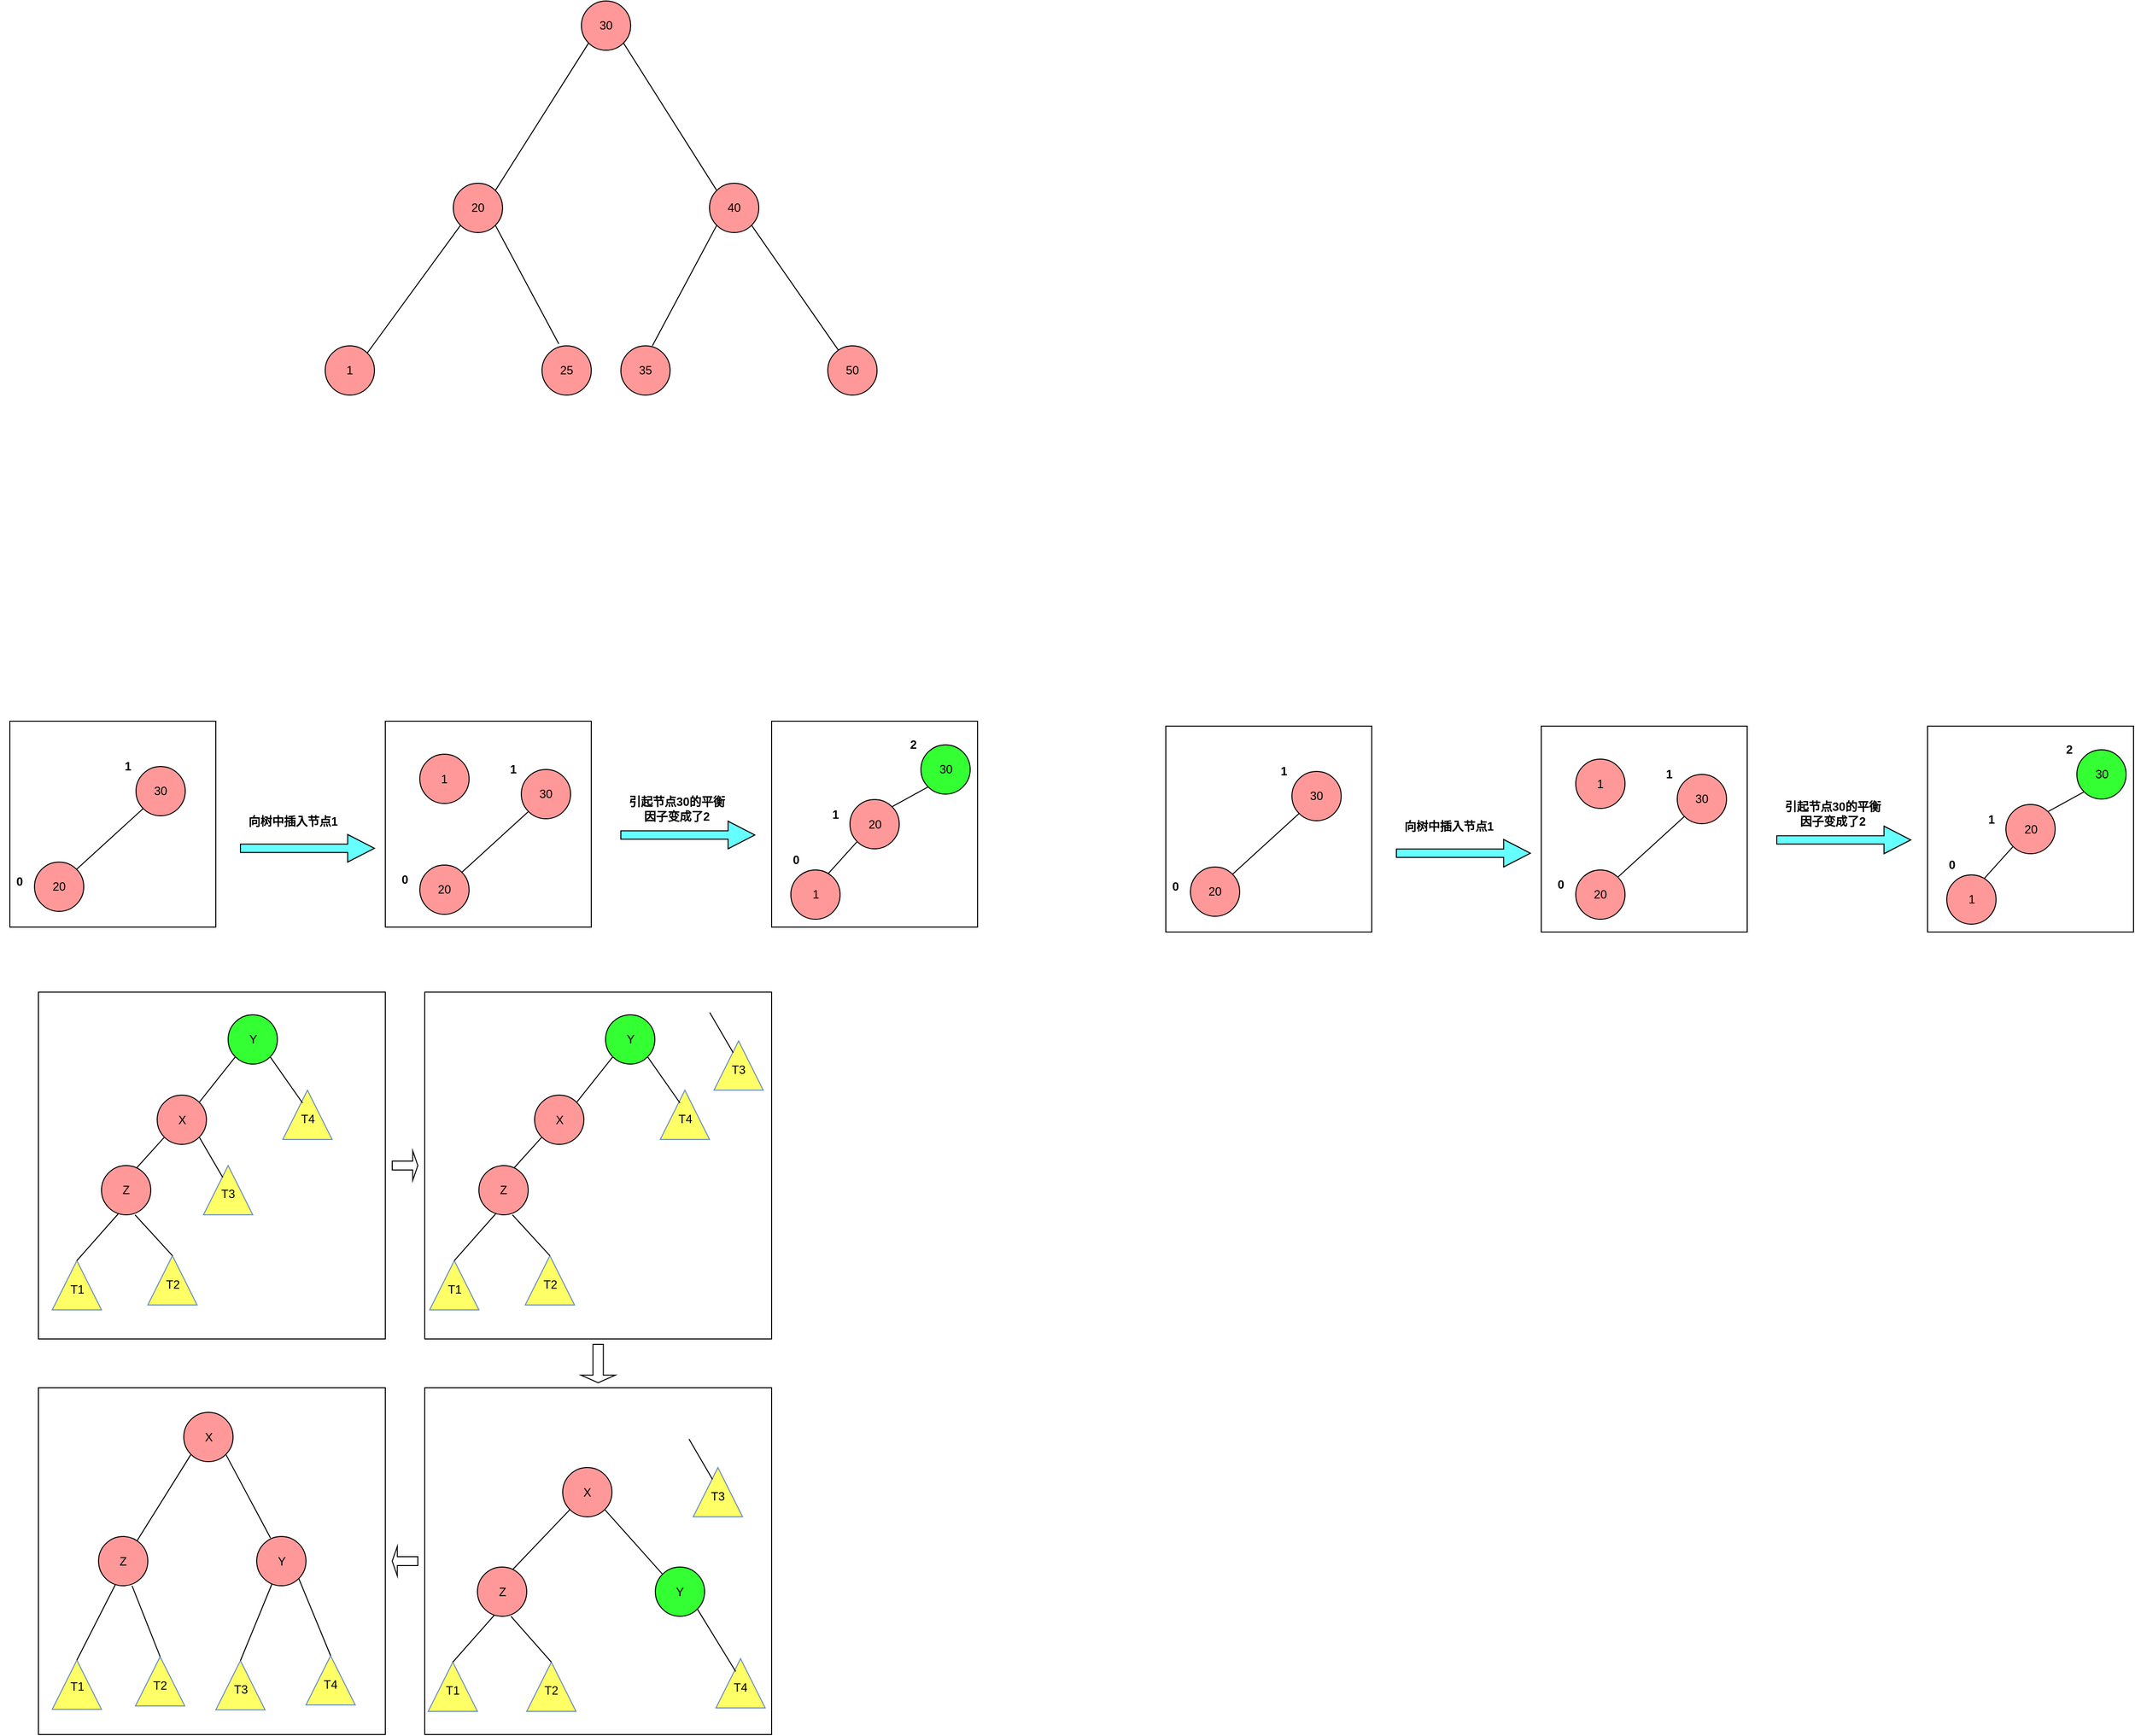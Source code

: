 <mxfile version="12.2.6" type="github" pages="1">
  <diagram id="hTnQboyederP554LiAXn" name="第 1 页">
    <mxGraphModel dx="1408" dy="758" grid="0" gridSize="10" guides="1" tooltips="1" connect="1" arrows="1" fold="1" page="1" pageScale="1" pageWidth="4681" pageHeight="3300" math="0" shadow="0">
      <root>
        <mxCell id="0"/>
        <mxCell id="1" parent="0"/>
        <mxCell id="3j5tgYm17wL_fTvZgQFr-179" value="" style="whiteSpace=wrap;html=1;aspect=fixed;fillColor=none;" vertex="1" parent="1">
          <mxGeometry x="1956" y="876" width="209" height="209" as="geometry"/>
        </mxCell>
        <mxCell id="3j5tgYm17wL_fTvZgQFr-154" value="" style="whiteSpace=wrap;html=1;aspect=fixed;fillColor=none;" vertex="1" parent="1">
          <mxGeometry x="1564" y="876" width="209" height="209" as="geometry"/>
        </mxCell>
        <mxCell id="3j5tgYm17wL_fTvZgQFr-178" value="" style="whiteSpace=wrap;html=1;aspect=fixed;fillColor=none;" vertex="1" parent="1">
          <mxGeometry x="1183" y="876" width="209" height="209" as="geometry"/>
        </mxCell>
        <mxCell id="3j5tgYm17wL_fTvZgQFr-146" value="" style="whiteSpace=wrap;html=1;aspect=fixed;fillColor=none;" vertex="1" parent="1">
          <mxGeometry x="431" y="1547.5" width="352" height="352" as="geometry"/>
        </mxCell>
        <mxCell id="3j5tgYm17wL_fTvZgQFr-145" value="" style="whiteSpace=wrap;html=1;aspect=fixed;fillColor=none;" vertex="1" parent="1">
          <mxGeometry x="39" y="1547.5" width="352" height="352" as="geometry"/>
        </mxCell>
        <mxCell id="3j5tgYm17wL_fTvZgQFr-51" value="" style="whiteSpace=wrap;html=1;aspect=fixed;fillColor=none;" vertex="1" parent="1">
          <mxGeometry x="391" y="871" width="209" height="209" as="geometry"/>
        </mxCell>
        <mxCell id="3j5tgYm17wL_fTvZgQFr-1" value="30" style="ellipse;whiteSpace=wrap;html=1;fillColor=#FF9999;" vertex="1" parent="1">
          <mxGeometry x="590" y="140" width="50" height="50" as="geometry"/>
        </mxCell>
        <mxCell id="3j5tgYm17wL_fTvZgQFr-2" value="" style="endArrow=none;html=1;exitX=1;exitY=0;exitDx=0;exitDy=0;entryX=0;entryY=1;entryDx=0;entryDy=0;" edge="1" parent="1" source="3j5tgYm17wL_fTvZgQFr-3" target="3j5tgYm17wL_fTvZgQFr-1">
          <mxGeometry width="50" height="50" relative="1" as="geometry">
            <mxPoint x="500" y="390" as="sourcePoint"/>
            <mxPoint x="577" y="293" as="targetPoint"/>
          </mxGeometry>
        </mxCell>
        <mxCell id="3j5tgYm17wL_fTvZgQFr-3" value="20" style="ellipse;whiteSpace=wrap;html=1;fillColor=#FF9999;" vertex="1" parent="1">
          <mxGeometry x="460" y="325" width="50" height="50" as="geometry"/>
        </mxCell>
        <mxCell id="3j5tgYm17wL_fTvZgQFr-4" value="" style="endArrow=none;html=1;exitX=0;exitY=0;exitDx=0;exitDy=0;entryX=1;entryY=1;entryDx=0;entryDy=0;" edge="1" parent="1" source="3j5tgYm17wL_fTvZgQFr-5" target="3j5tgYm17wL_fTvZgQFr-1">
          <mxGeometry width="50" height="50" relative="1" as="geometry">
            <mxPoint x="730" y="408.5" as="sourcePoint"/>
            <mxPoint x="807" y="311.5" as="targetPoint"/>
          </mxGeometry>
        </mxCell>
        <mxCell id="3j5tgYm17wL_fTvZgQFr-5" value="40" style="ellipse;whiteSpace=wrap;html=1;fillColor=#FF9999;" vertex="1" parent="1">
          <mxGeometry x="720" y="325" width="50" height="50" as="geometry"/>
        </mxCell>
        <mxCell id="3j5tgYm17wL_fTvZgQFr-7" value="" style="endArrow=none;html=1;exitX=1;exitY=0;exitDx=0;exitDy=0;entryX=0;entryY=1;entryDx=0;entryDy=0;" edge="1" parent="1" source="3j5tgYm17wL_fTvZgQFr-8" target="3j5tgYm17wL_fTvZgQFr-3">
          <mxGeometry width="50" height="50" relative="1" as="geometry">
            <mxPoint x="400" y="497.5" as="sourcePoint"/>
            <mxPoint x="477" y="400.5" as="targetPoint"/>
          </mxGeometry>
        </mxCell>
        <mxCell id="3j5tgYm17wL_fTvZgQFr-8" value="1" style="ellipse;whiteSpace=wrap;html=1;fillColor=#FF9999;" vertex="1" parent="1">
          <mxGeometry x="330" y="490" width="50" height="50" as="geometry"/>
        </mxCell>
        <mxCell id="3j5tgYm17wL_fTvZgQFr-9" value="" style="endArrow=none;html=1;entryX=1;entryY=1;entryDx=0;entryDy=0;exitX=0.34;exitY=-0.04;exitDx=0;exitDy=0;exitPerimeter=0;" edge="1" parent="1" source="3j5tgYm17wL_fTvZgQFr-10" target="3j5tgYm17wL_fTvZgQFr-3">
          <mxGeometry width="50" height="50" relative="1" as="geometry">
            <mxPoint x="570" y="497" as="sourcePoint"/>
            <mxPoint x="512.678" y="400.178" as="targetPoint"/>
          </mxGeometry>
        </mxCell>
        <mxCell id="3j5tgYm17wL_fTvZgQFr-10" value="25" style="ellipse;whiteSpace=wrap;html=1;fillColor=#FF9999;" vertex="1" parent="1">
          <mxGeometry x="550" y="490" width="50" height="50" as="geometry"/>
        </mxCell>
        <mxCell id="3j5tgYm17wL_fTvZgQFr-12" value="" style="endArrow=none;html=1;entryX=0;entryY=1;entryDx=0;entryDy=0;exitX=0.64;exitY=0;exitDx=0;exitDy=0;exitPerimeter=0;" edge="1" parent="1" source="3j5tgYm17wL_fTvZgQFr-13" target="3j5tgYm17wL_fTvZgQFr-5">
          <mxGeometry width="50" height="50" relative="1" as="geometry">
            <mxPoint x="660" y="497" as="sourcePoint"/>
            <mxPoint x="717" y="363" as="targetPoint"/>
          </mxGeometry>
        </mxCell>
        <mxCell id="3j5tgYm17wL_fTvZgQFr-13" value="35" style="ellipse;whiteSpace=wrap;html=1;fillColor=#FF9999;" vertex="1" parent="1">
          <mxGeometry x="630" y="490" width="50" height="50" as="geometry"/>
        </mxCell>
        <mxCell id="3j5tgYm17wL_fTvZgQFr-14" value="" style="endArrow=none;html=1;entryX=1;entryY=1;entryDx=0;entryDy=0;" edge="1" parent="1" source="3j5tgYm17wL_fTvZgQFr-15" target="3j5tgYm17wL_fTvZgQFr-5">
          <mxGeometry width="50" height="50" relative="1" as="geometry">
            <mxPoint x="920" y="516" as="sourcePoint"/>
            <mxPoint x="782.678" y="412.678" as="targetPoint"/>
          </mxGeometry>
        </mxCell>
        <mxCell id="3j5tgYm17wL_fTvZgQFr-15" value="50" style="ellipse;whiteSpace=wrap;html=1;fillColor=#FF9999;" vertex="1" parent="1">
          <mxGeometry x="840" y="490" width="50" height="50" as="geometry"/>
        </mxCell>
        <mxCell id="3j5tgYm17wL_fTvZgQFr-17" value="30" style="ellipse;whiteSpace=wrap;html=1;fillColor=#33FF33;" vertex="1" parent="1">
          <mxGeometry x="934.5" y="895" width="50" height="50" as="geometry"/>
        </mxCell>
        <mxCell id="3j5tgYm17wL_fTvZgQFr-18" value="" style="endArrow=none;html=1;exitX=1;exitY=0;exitDx=0;exitDy=0;entryX=0;entryY=1;entryDx=0;entryDy=0;" edge="1" parent="1" source="3j5tgYm17wL_fTvZgQFr-19" target="3j5tgYm17wL_fTvZgQFr-17">
          <mxGeometry width="50" height="50" relative="1" as="geometry">
            <mxPoint x="927.5" y="992" as="sourcePoint"/>
            <mxPoint x="1004.5" y="895" as="targetPoint"/>
          </mxGeometry>
        </mxCell>
        <mxCell id="3j5tgYm17wL_fTvZgQFr-19" value="20" style="ellipse;whiteSpace=wrap;html=1;fillColor=#FF9999;" vertex="1" parent="1">
          <mxGeometry x="862.5" y="950.5" width="50" height="50" as="geometry"/>
        </mxCell>
        <mxCell id="3j5tgYm17wL_fTvZgQFr-22" value="" style="endArrow=none;html=1;entryX=0;entryY=1;entryDx=0;entryDy=0;" edge="1" parent="1" target="3j5tgYm17wL_fTvZgQFr-19">
          <mxGeometry width="50" height="50" relative="1" as="geometry">
            <mxPoint x="837.5" y="1029" as="sourcePoint"/>
            <mxPoint x="904.5" y="1002.5" as="targetPoint"/>
          </mxGeometry>
        </mxCell>
        <mxCell id="3j5tgYm17wL_fTvZgQFr-23" value="1" style="ellipse;whiteSpace=wrap;html=1;fillColor=#FF9999;" vertex="1" parent="1">
          <mxGeometry x="802.5" y="1022" width="50" height="50" as="geometry"/>
        </mxCell>
        <mxCell id="3j5tgYm17wL_fTvZgQFr-30" value="&lt;b&gt;2&lt;/b&gt;" style="text;html=1;strokeColor=none;fillColor=none;align=center;verticalAlign=middle;whiteSpace=wrap;rounded=0;" vertex="1" parent="1">
          <mxGeometry x="906.5" y="885" width="40" height="20" as="geometry"/>
        </mxCell>
        <mxCell id="3j5tgYm17wL_fTvZgQFr-31" value="1" style="text;html=1;strokeColor=none;fillColor=none;align=center;verticalAlign=middle;whiteSpace=wrap;rounded=0;fontStyle=1" vertex="1" parent="1">
          <mxGeometry x="827.5" y="955.5" width="40" height="20" as="geometry"/>
        </mxCell>
        <mxCell id="3j5tgYm17wL_fTvZgQFr-32" value="0" style="text;html=1;strokeColor=none;fillColor=none;align=center;verticalAlign=middle;whiteSpace=wrap;rounded=0;fontStyle=1" vertex="1" parent="1">
          <mxGeometry x="787.5" y="1002" width="40" height="20" as="geometry"/>
        </mxCell>
        <mxCell id="3j5tgYm17wL_fTvZgQFr-33" value="30" style="ellipse;whiteSpace=wrap;html=1;fillColor=#FF9999;" vertex="1" parent="1">
          <mxGeometry x="529" y="920" width="50" height="50" as="geometry"/>
        </mxCell>
        <mxCell id="3j5tgYm17wL_fTvZgQFr-34" value="" style="endArrow=none;html=1;exitX=1;exitY=0;exitDx=0;exitDy=0;entryX=0;entryY=1;entryDx=0;entryDy=0;" edge="1" parent="1" source="3j5tgYm17wL_fTvZgQFr-35" target="3j5tgYm17wL_fTvZgQFr-33">
          <mxGeometry width="50" height="50" relative="1" as="geometry">
            <mxPoint x="446" y="1102" as="sourcePoint"/>
            <mxPoint x="523" y="1005" as="targetPoint"/>
          </mxGeometry>
        </mxCell>
        <mxCell id="3j5tgYm17wL_fTvZgQFr-35" value="20" style="ellipse;whiteSpace=wrap;html=1;fillColor=#FF9999;" vertex="1" parent="1">
          <mxGeometry x="426" y="1017" width="50" height="50" as="geometry"/>
        </mxCell>
        <mxCell id="3j5tgYm17wL_fTvZgQFr-36" value="&lt;b&gt;1&lt;/b&gt;" style="text;html=1;strokeColor=none;fillColor=none;align=center;verticalAlign=middle;whiteSpace=wrap;rounded=0;" vertex="1" parent="1">
          <mxGeometry x="501" y="910" width="40" height="20" as="geometry"/>
        </mxCell>
        <mxCell id="3j5tgYm17wL_fTvZgQFr-37" value="0" style="text;html=1;strokeColor=none;fillColor=none;align=center;verticalAlign=middle;whiteSpace=wrap;rounded=0;fontStyle=1" vertex="1" parent="1">
          <mxGeometry x="391" y="1022" width="40" height="20" as="geometry"/>
        </mxCell>
        <mxCell id="3j5tgYm17wL_fTvZgQFr-38" value="1" style="ellipse;whiteSpace=wrap;html=1;fillColor=#FF9999;" vertex="1" parent="1">
          <mxGeometry x="426" y="904.5" width="50" height="50" as="geometry"/>
        </mxCell>
        <mxCell id="3j5tgYm17wL_fTvZgQFr-39" value="30" style="ellipse;whiteSpace=wrap;html=1;fillColor=#FF9999;" vertex="1" parent="1">
          <mxGeometry x="138" y="917" width="50" height="50" as="geometry"/>
        </mxCell>
        <mxCell id="3j5tgYm17wL_fTvZgQFr-40" value="" style="endArrow=none;html=1;exitX=1;exitY=0;exitDx=0;exitDy=0;entryX=0;entryY=1;entryDx=0;entryDy=0;" edge="1" parent="1" source="3j5tgYm17wL_fTvZgQFr-41" target="3j5tgYm17wL_fTvZgQFr-39">
          <mxGeometry width="50" height="50" relative="1" as="geometry">
            <mxPoint x="55" y="1099" as="sourcePoint"/>
            <mxPoint x="132" y="1002" as="targetPoint"/>
          </mxGeometry>
        </mxCell>
        <mxCell id="3j5tgYm17wL_fTvZgQFr-41" value="20" style="ellipse;whiteSpace=wrap;html=1;fillColor=#FF9999;" vertex="1" parent="1">
          <mxGeometry x="35" y="1014" width="50" height="50" as="geometry"/>
        </mxCell>
        <mxCell id="3j5tgYm17wL_fTvZgQFr-42" value="&lt;b&gt;1&lt;/b&gt;" style="text;html=1;strokeColor=none;fillColor=none;align=center;verticalAlign=middle;whiteSpace=wrap;rounded=0;" vertex="1" parent="1">
          <mxGeometry x="110" y="907" width="40" height="20" as="geometry"/>
        </mxCell>
        <mxCell id="3j5tgYm17wL_fTvZgQFr-43" value="0" style="text;html=1;strokeColor=none;fillColor=none;align=center;verticalAlign=middle;whiteSpace=wrap;rounded=0;fontStyle=1" vertex="1" parent="1">
          <mxGeometry y="1024" width="40" height="20" as="geometry"/>
        </mxCell>
        <mxCell id="3j5tgYm17wL_fTvZgQFr-46" value="" style="shape=singleArrow;whiteSpace=wrap;html=1;fillColor=#66FFFF;" vertex="1" parent="1">
          <mxGeometry x="244" y="986" width="136" height="28" as="geometry"/>
        </mxCell>
        <mxCell id="3j5tgYm17wL_fTvZgQFr-47" value="向树中插入节点1" style="text;html=1;strokeColor=none;fillColor=none;align=center;verticalAlign=middle;whiteSpace=wrap;rounded=0;fontStyle=1" vertex="1" parent="1">
          <mxGeometry x="250" y="969.5" width="95" height="6" as="geometry"/>
        </mxCell>
        <mxCell id="3j5tgYm17wL_fTvZgQFr-48" value="" style="shape=singleArrow;whiteSpace=wrap;html=1;fillColor=#66FFFF;" vertex="1" parent="1">
          <mxGeometry x="630" y="972.5" width="136" height="28" as="geometry"/>
        </mxCell>
        <mxCell id="3j5tgYm17wL_fTvZgQFr-49" value="引起节点30的平衡因子变成了2" style="text;html=1;strokeColor=none;fillColor=none;align=center;verticalAlign=middle;whiteSpace=wrap;rounded=0;fontStyle=1" vertex="1" parent="1">
          <mxGeometry x="637" y="939.5" width="100" height="41" as="geometry"/>
        </mxCell>
        <mxCell id="3j5tgYm17wL_fTvZgQFr-50" value="" style="whiteSpace=wrap;html=1;aspect=fixed;fillColor=none;" vertex="1" parent="1">
          <mxGeometry x="10" y="871" width="209" height="209" as="geometry"/>
        </mxCell>
        <mxCell id="3j5tgYm17wL_fTvZgQFr-54" value="" style="whiteSpace=wrap;html=1;aspect=fixed;fillColor=none;" vertex="1" parent="1">
          <mxGeometry x="783" y="871" width="209" height="209" as="geometry"/>
        </mxCell>
        <mxCell id="3j5tgYm17wL_fTvZgQFr-55" value="Y" style="ellipse;whiteSpace=wrap;html=1;fillColor=#33FF33;" vertex="1" parent="1">
          <mxGeometry x="231.5" y="1169" width="50" height="50" as="geometry"/>
        </mxCell>
        <mxCell id="3j5tgYm17wL_fTvZgQFr-56" value="" style="endArrow=none;html=1;exitX=1;exitY=0;exitDx=0;exitDy=0;entryX=0;entryY=1;entryDx=0;entryDy=0;" edge="1" parent="1" source="3j5tgYm17wL_fTvZgQFr-57" target="3j5tgYm17wL_fTvZgQFr-55">
          <mxGeometry width="50" height="50" relative="1" as="geometry">
            <mxPoint x="224.5" y="1292" as="sourcePoint"/>
            <mxPoint x="301.5" y="1195" as="targetPoint"/>
          </mxGeometry>
        </mxCell>
        <mxCell id="3j5tgYm17wL_fTvZgQFr-57" value="X" style="ellipse;whiteSpace=wrap;html=1;fillColor=#FF9999;" vertex="1" parent="1">
          <mxGeometry x="159.5" y="1250.5" width="50" height="50" as="geometry"/>
        </mxCell>
        <mxCell id="3j5tgYm17wL_fTvZgQFr-58" value="" style="endArrow=none;html=1;entryX=0;entryY=1;entryDx=0;entryDy=0;" edge="1" parent="1" target="3j5tgYm17wL_fTvZgQFr-57">
          <mxGeometry width="50" height="50" relative="1" as="geometry">
            <mxPoint x="134.5" y="1329" as="sourcePoint"/>
            <mxPoint x="201.5" y="1302.5" as="targetPoint"/>
          </mxGeometry>
        </mxCell>
        <mxCell id="3j5tgYm17wL_fTvZgQFr-59" value="Z" style="ellipse;whiteSpace=wrap;html=1;fillColor=#FF9999;" vertex="1" parent="1">
          <mxGeometry x="103" y="1322" width="50" height="50" as="geometry"/>
        </mxCell>
        <mxCell id="3j5tgYm17wL_fTvZgQFr-64" value="" style="triangle;whiteSpace=wrap;html=1;fillColor=#FFFF66;rotation=-90;strokeColor=#6c8ebf;" vertex="1" parent="1">
          <mxGeometry x="53" y="1418.5" width="50" height="50" as="geometry"/>
        </mxCell>
        <mxCell id="3j5tgYm17wL_fTvZgQFr-65" value="T1" style="text;html=1;strokeColor=none;fillColor=none;align=center;verticalAlign=middle;whiteSpace=wrap;rounded=0;strokeWidth=1;" vertex="1" parent="1">
          <mxGeometry x="66.5" y="1438.5" width="23" height="18" as="geometry"/>
        </mxCell>
        <mxCell id="3j5tgYm17wL_fTvZgQFr-71" value="" style="triangle;whiteSpace=wrap;html=1;fillColor=#FFFF66;rotation=-90;strokeColor=#6c8ebf;" vertex="1" parent="1">
          <mxGeometry x="150" y="1413.5" width="50" height="50" as="geometry"/>
        </mxCell>
        <mxCell id="3j5tgYm17wL_fTvZgQFr-72" value="T2" style="text;html=1;strokeColor=none;fillColor=none;align=center;verticalAlign=middle;whiteSpace=wrap;rounded=0;strokeWidth=1;" vertex="1" parent="1">
          <mxGeometry x="163.5" y="1433.5" width="23" height="18" as="geometry"/>
        </mxCell>
        <mxCell id="3j5tgYm17wL_fTvZgQFr-73" value="" style="triangle;whiteSpace=wrap;html=1;fillColor=#FFFF66;rotation=-90;strokeColor=#6c8ebf;" vertex="1" parent="1">
          <mxGeometry x="206.5" y="1322" width="50" height="50" as="geometry"/>
        </mxCell>
        <mxCell id="3j5tgYm17wL_fTvZgQFr-74" value="T3" style="text;html=1;strokeColor=none;fillColor=none;align=center;verticalAlign=middle;whiteSpace=wrap;rounded=0;strokeWidth=1;" vertex="1" parent="1">
          <mxGeometry x="220" y="1342" width="23" height="18" as="geometry"/>
        </mxCell>
        <mxCell id="3j5tgYm17wL_fTvZgQFr-75" value="" style="triangle;whiteSpace=wrap;html=1;fillColor=#FFFF66;rotation=-90;strokeColor=#6c8ebf;" vertex="1" parent="1">
          <mxGeometry x="287" y="1245.5" width="50" height="50" as="geometry"/>
        </mxCell>
        <mxCell id="3j5tgYm17wL_fTvZgQFr-76" value="T4" style="text;html=1;strokeColor=none;fillColor=none;align=center;verticalAlign=middle;whiteSpace=wrap;rounded=0;strokeWidth=1;" vertex="1" parent="1">
          <mxGeometry x="300.5" y="1265.5" width="23" height="18" as="geometry"/>
        </mxCell>
        <mxCell id="3j5tgYm17wL_fTvZgQFr-78" value="" style="endArrow=none;html=1;exitX=1;exitY=1;exitDx=0;exitDy=0;entryX=0.74;entryY=0.4;entryDx=0;entryDy=0;entryPerimeter=0;" edge="1" parent="1" source="3j5tgYm17wL_fTvZgQFr-55" target="3j5tgYm17wL_fTvZgQFr-75">
          <mxGeometry width="50" height="50" relative="1" as="geometry">
            <mxPoint x="291.5" y="1238" as="sourcePoint"/>
            <mxPoint x="341.5" y="1188" as="targetPoint"/>
          </mxGeometry>
        </mxCell>
        <mxCell id="3j5tgYm17wL_fTvZgQFr-80" value="" style="endArrow=none;html=1;exitX=1;exitY=1;exitDx=0;exitDy=0;entryX=0.76;entryY=0.39;entryDx=0;entryDy=0;entryPerimeter=0;" edge="1" parent="1" source="3j5tgYm17wL_fTvZgQFr-57" target="3j5tgYm17wL_fTvZgQFr-73">
          <mxGeometry width="50" height="50" relative="1" as="geometry">
            <mxPoint x="284.178" y="1247.678" as="sourcePoint"/>
            <mxPoint x="327.5" y="1263.5" as="targetPoint"/>
          </mxGeometry>
        </mxCell>
        <mxCell id="3j5tgYm17wL_fTvZgQFr-81" value="" style="endArrow=none;html=1;exitX=1;exitY=0.5;exitDx=0;exitDy=0;entryX=0.34;entryY=0.98;entryDx=0;entryDy=0;entryPerimeter=0;" edge="1" parent="1" source="3j5tgYm17wL_fTvZgQFr-64" target="3j5tgYm17wL_fTvZgQFr-59">
          <mxGeometry width="50" height="50" relative="1" as="geometry">
            <mxPoint x="144.5" y="1339" as="sourcePoint"/>
            <mxPoint x="113" y="1366" as="targetPoint"/>
          </mxGeometry>
        </mxCell>
        <mxCell id="3j5tgYm17wL_fTvZgQFr-82" value="" style="endArrow=none;html=1;exitX=0.68;exitY=1;exitDx=0;exitDy=0;entryX=1;entryY=0.5;entryDx=0;entryDy=0;exitPerimeter=0;" edge="1" parent="1" source="3j5tgYm17wL_fTvZgQFr-59" target="3j5tgYm17wL_fTvZgQFr-71">
          <mxGeometry width="50" height="50" relative="1" as="geometry">
            <mxPoint x="212.178" y="1303.178" as="sourcePoint"/>
            <mxPoint x="236" y="1344" as="targetPoint"/>
          </mxGeometry>
        </mxCell>
        <mxCell id="3j5tgYm17wL_fTvZgQFr-84" value="Y" style="ellipse;whiteSpace=wrap;html=1;fillColor=#33FF33;" vertex="1" parent="1">
          <mxGeometry x="614.5" y="1169" width="50" height="50" as="geometry"/>
        </mxCell>
        <mxCell id="3j5tgYm17wL_fTvZgQFr-85" value="" style="endArrow=none;html=1;exitX=1;exitY=0;exitDx=0;exitDy=0;entryX=0;entryY=1;entryDx=0;entryDy=0;" edge="1" parent="1" source="3j5tgYm17wL_fTvZgQFr-86" target="3j5tgYm17wL_fTvZgQFr-84">
          <mxGeometry width="50" height="50" relative="1" as="geometry">
            <mxPoint x="607.5" y="1292" as="sourcePoint"/>
            <mxPoint x="684.5" y="1195" as="targetPoint"/>
          </mxGeometry>
        </mxCell>
        <mxCell id="3j5tgYm17wL_fTvZgQFr-86" value="X" style="ellipse;whiteSpace=wrap;html=1;fillColor=#FF9999;" vertex="1" parent="1">
          <mxGeometry x="542.5" y="1250.5" width="50" height="50" as="geometry"/>
        </mxCell>
        <mxCell id="3j5tgYm17wL_fTvZgQFr-87" value="" style="endArrow=none;html=1;entryX=0;entryY=1;entryDx=0;entryDy=0;" edge="1" parent="1" target="3j5tgYm17wL_fTvZgQFr-86">
          <mxGeometry width="50" height="50" relative="1" as="geometry">
            <mxPoint x="517.5" y="1329" as="sourcePoint"/>
            <mxPoint x="584.5" y="1302.5" as="targetPoint"/>
          </mxGeometry>
        </mxCell>
        <mxCell id="3j5tgYm17wL_fTvZgQFr-88" value="Z" style="ellipse;whiteSpace=wrap;html=1;fillColor=#FF9999;" vertex="1" parent="1">
          <mxGeometry x="486" y="1322" width="50" height="50" as="geometry"/>
        </mxCell>
        <mxCell id="3j5tgYm17wL_fTvZgQFr-89" value="" style="triangle;whiteSpace=wrap;html=1;fillColor=#FFFF66;rotation=-90;strokeColor=#6c8ebf;" vertex="1" parent="1">
          <mxGeometry x="436" y="1418.5" width="50" height="50" as="geometry"/>
        </mxCell>
        <mxCell id="3j5tgYm17wL_fTvZgQFr-90" value="T1" style="text;html=1;strokeColor=none;fillColor=none;align=center;verticalAlign=middle;whiteSpace=wrap;rounded=0;strokeWidth=1;" vertex="1" parent="1">
          <mxGeometry x="449.5" y="1438.5" width="23" height="18" as="geometry"/>
        </mxCell>
        <mxCell id="3j5tgYm17wL_fTvZgQFr-91" value="" style="triangle;whiteSpace=wrap;html=1;fillColor=#FFFF66;rotation=-90;strokeColor=#6c8ebf;" vertex="1" parent="1">
          <mxGeometry x="533" y="1413.5" width="50" height="50" as="geometry"/>
        </mxCell>
        <mxCell id="3j5tgYm17wL_fTvZgQFr-92" value="T2" style="text;html=1;strokeColor=none;fillColor=none;align=center;verticalAlign=middle;whiteSpace=wrap;rounded=0;strokeWidth=1;" vertex="1" parent="1">
          <mxGeometry x="546.5" y="1433.5" width="23" height="18" as="geometry"/>
        </mxCell>
        <mxCell id="3j5tgYm17wL_fTvZgQFr-95" value="" style="triangle;whiteSpace=wrap;html=1;fillColor=#FFFF66;rotation=-90;strokeColor=#6c8ebf;" vertex="1" parent="1">
          <mxGeometry x="670" y="1245.5" width="50" height="50" as="geometry"/>
        </mxCell>
        <mxCell id="3j5tgYm17wL_fTvZgQFr-96" value="T4" style="text;html=1;strokeColor=none;fillColor=none;align=center;verticalAlign=middle;whiteSpace=wrap;rounded=0;strokeWidth=1;" vertex="1" parent="1">
          <mxGeometry x="683.5" y="1265.5" width="23" height="18" as="geometry"/>
        </mxCell>
        <mxCell id="3j5tgYm17wL_fTvZgQFr-97" value="" style="endArrow=none;html=1;exitX=1;exitY=1;exitDx=0;exitDy=0;entryX=0.74;entryY=0.4;entryDx=0;entryDy=0;entryPerimeter=0;" edge="1" parent="1" source="3j5tgYm17wL_fTvZgQFr-84" target="3j5tgYm17wL_fTvZgQFr-95">
          <mxGeometry width="50" height="50" relative="1" as="geometry">
            <mxPoint x="674.5" y="1238" as="sourcePoint"/>
            <mxPoint x="724.5" y="1188" as="targetPoint"/>
          </mxGeometry>
        </mxCell>
        <mxCell id="3j5tgYm17wL_fTvZgQFr-99" value="" style="endArrow=none;html=1;exitX=1;exitY=0.5;exitDx=0;exitDy=0;entryX=0.34;entryY=0.98;entryDx=0;entryDy=0;entryPerimeter=0;" edge="1" parent="1" source="3j5tgYm17wL_fTvZgQFr-89" target="3j5tgYm17wL_fTvZgQFr-88">
          <mxGeometry width="50" height="50" relative="1" as="geometry">
            <mxPoint x="527.5" y="1339" as="sourcePoint"/>
            <mxPoint x="496" y="1366" as="targetPoint"/>
          </mxGeometry>
        </mxCell>
        <mxCell id="3j5tgYm17wL_fTvZgQFr-100" value="" style="endArrow=none;html=1;exitX=0.68;exitY=1;exitDx=0;exitDy=0;entryX=1;entryY=0.5;entryDx=0;entryDy=0;exitPerimeter=0;" edge="1" parent="1" source="3j5tgYm17wL_fTvZgQFr-88" target="3j5tgYm17wL_fTvZgQFr-91">
          <mxGeometry width="50" height="50" relative="1" as="geometry">
            <mxPoint x="595.178" y="1303.178" as="sourcePoint"/>
            <mxPoint x="619" y="1344" as="targetPoint"/>
          </mxGeometry>
        </mxCell>
        <mxCell id="3j5tgYm17wL_fTvZgQFr-101" value="" style="triangle;whiteSpace=wrap;html=1;fillColor=#FFFF66;rotation=-90;strokeColor=#6c8ebf;" vertex="1" parent="1">
          <mxGeometry x="724.5" y="1195.5" width="50" height="50" as="geometry"/>
        </mxCell>
        <mxCell id="3j5tgYm17wL_fTvZgQFr-102" value="T3" style="text;html=1;strokeColor=none;fillColor=none;align=center;verticalAlign=middle;whiteSpace=wrap;rounded=0;strokeWidth=1;" vertex="1" parent="1">
          <mxGeometry x="738" y="1215.5" width="23" height="18" as="geometry"/>
        </mxCell>
        <mxCell id="3j5tgYm17wL_fTvZgQFr-103" value="" style="endArrow=none;html=1;exitX=1;exitY=1;exitDx=0;exitDy=0;entryX=0.76;entryY=0.39;entryDx=0;entryDy=0;entryPerimeter=0;" edge="1" parent="1" target="3j5tgYm17wL_fTvZgQFr-101">
          <mxGeometry width="50" height="50" relative="1" as="geometry">
            <mxPoint x="720.178" y="1166.678" as="sourcePoint"/>
            <mxPoint x="845.5" y="1137" as="targetPoint"/>
          </mxGeometry>
        </mxCell>
        <mxCell id="3j5tgYm17wL_fTvZgQFr-104" value="Y" style="ellipse;whiteSpace=wrap;html=1;fillColor=#33FF33;" vertex="1" parent="1">
          <mxGeometry x="665" y="1729.5" width="50" height="50" as="geometry"/>
        </mxCell>
        <mxCell id="3j5tgYm17wL_fTvZgQFr-106" value="X" style="ellipse;whiteSpace=wrap;html=1;fillColor=#FF9999;" vertex="1" parent="1">
          <mxGeometry x="571" y="1628.5" width="50" height="50" as="geometry"/>
        </mxCell>
        <mxCell id="3j5tgYm17wL_fTvZgQFr-107" value="" style="endArrow=none;html=1;entryX=0;entryY=1;entryDx=0;entryDy=0;" edge="1" parent="1" target="3j5tgYm17wL_fTvZgQFr-106">
          <mxGeometry width="50" height="50" relative="1" as="geometry">
            <mxPoint x="516" y="1736.5" as="sourcePoint"/>
            <mxPoint x="583" y="1710" as="targetPoint"/>
          </mxGeometry>
        </mxCell>
        <mxCell id="3j5tgYm17wL_fTvZgQFr-108" value="Z" style="ellipse;whiteSpace=wrap;html=1;fillColor=#FF9999;" vertex="1" parent="1">
          <mxGeometry x="484.5" y="1729.5" width="50" height="50" as="geometry"/>
        </mxCell>
        <mxCell id="3j5tgYm17wL_fTvZgQFr-109" value="" style="triangle;whiteSpace=wrap;html=1;fillColor=#FFFF66;rotation=-90;strokeColor=#6c8ebf;" vertex="1" parent="1">
          <mxGeometry x="434.5" y="1826" width="50" height="50" as="geometry"/>
        </mxCell>
        <mxCell id="3j5tgYm17wL_fTvZgQFr-110" value="T1" style="text;html=1;strokeColor=none;fillColor=none;align=center;verticalAlign=middle;whiteSpace=wrap;rounded=0;strokeWidth=1;" vertex="1" parent="1">
          <mxGeometry x="448" y="1846" width="23" height="18" as="geometry"/>
        </mxCell>
        <mxCell id="3j5tgYm17wL_fTvZgQFr-111" value="" style="triangle;whiteSpace=wrap;html=1;fillColor=#FFFF66;rotation=-90;strokeColor=#6c8ebf;" vertex="1" parent="1">
          <mxGeometry x="534.5" y="1826" width="50" height="50" as="geometry"/>
        </mxCell>
        <mxCell id="3j5tgYm17wL_fTvZgQFr-112" value="T2" style="text;html=1;strokeColor=none;fillColor=none;align=center;verticalAlign=middle;whiteSpace=wrap;rounded=0;strokeWidth=1;" vertex="1" parent="1">
          <mxGeometry x="548" y="1846" width="23" height="18" as="geometry"/>
        </mxCell>
        <mxCell id="3j5tgYm17wL_fTvZgQFr-113" value="" style="triangle;whiteSpace=wrap;html=1;fillColor=#FFFF66;rotation=-90;strokeColor=#6c8ebf;" vertex="1" parent="1">
          <mxGeometry x="726.5" y="1822.5" width="50" height="50" as="geometry"/>
        </mxCell>
        <mxCell id="3j5tgYm17wL_fTvZgQFr-114" value="T4" style="text;html=1;strokeColor=none;fillColor=none;align=center;verticalAlign=middle;whiteSpace=wrap;rounded=0;strokeWidth=1;" vertex="1" parent="1">
          <mxGeometry x="740" y="1842.5" width="23" height="18" as="geometry"/>
        </mxCell>
        <mxCell id="3j5tgYm17wL_fTvZgQFr-115" value="" style="endArrow=none;html=1;exitX=1;exitY=1;exitDx=0;exitDy=0;entryX=0.74;entryY=0.4;entryDx=0;entryDy=0;entryPerimeter=0;" edge="1" parent="1" source="3j5tgYm17wL_fTvZgQFr-104" target="3j5tgYm17wL_fTvZgQFr-113">
          <mxGeometry width="50" height="50" relative="1" as="geometry">
            <mxPoint x="731" y="1815" as="sourcePoint"/>
            <mxPoint x="781" y="1765" as="targetPoint"/>
          </mxGeometry>
        </mxCell>
        <mxCell id="3j5tgYm17wL_fTvZgQFr-116" value="" style="endArrow=none;html=1;exitX=1;exitY=0.5;exitDx=0;exitDy=0;entryX=0.34;entryY=0.98;entryDx=0;entryDy=0;entryPerimeter=0;" edge="1" parent="1" source="3j5tgYm17wL_fTvZgQFr-109" target="3j5tgYm17wL_fTvZgQFr-108">
          <mxGeometry width="50" height="50" relative="1" as="geometry">
            <mxPoint x="526" y="1746.5" as="sourcePoint"/>
            <mxPoint x="494.5" y="1773.5" as="targetPoint"/>
          </mxGeometry>
        </mxCell>
        <mxCell id="3j5tgYm17wL_fTvZgQFr-117" value="" style="endArrow=none;html=1;exitX=0.68;exitY=1;exitDx=0;exitDy=0;entryX=1;entryY=0.5;entryDx=0;entryDy=0;exitPerimeter=0;" edge="1" parent="1" source="3j5tgYm17wL_fTvZgQFr-108" target="3j5tgYm17wL_fTvZgQFr-111">
          <mxGeometry width="50" height="50" relative="1" as="geometry">
            <mxPoint x="593.678" y="1710.678" as="sourcePoint"/>
            <mxPoint x="617.5" y="1751.5" as="targetPoint"/>
          </mxGeometry>
        </mxCell>
        <mxCell id="3j5tgYm17wL_fTvZgQFr-121" value="" style="endArrow=none;html=1;exitX=1;exitY=1;exitDx=0;exitDy=0;entryX=0;entryY=0;entryDx=0;entryDy=0;" edge="1" parent="1" source="3j5tgYm17wL_fTvZgQFr-106" target="3j5tgYm17wL_fTvZgQFr-104">
          <mxGeometry width="50" height="50" relative="1" as="geometry">
            <mxPoint x="528.5" y="1789.5" as="sourcePoint"/>
            <mxPoint x="569.5" y="1836" as="targetPoint"/>
          </mxGeometry>
        </mxCell>
        <mxCell id="3j5tgYm17wL_fTvZgQFr-122" value="" style="triangle;whiteSpace=wrap;html=1;fillColor=#FFFF66;rotation=-90;strokeColor=#6c8ebf;" vertex="1" parent="1">
          <mxGeometry x="703.5" y="1628.5" width="50" height="50" as="geometry"/>
        </mxCell>
        <mxCell id="3j5tgYm17wL_fTvZgQFr-123" value="T3" style="text;html=1;strokeColor=none;fillColor=none;align=center;verticalAlign=middle;whiteSpace=wrap;rounded=0;strokeWidth=1;" vertex="1" parent="1">
          <mxGeometry x="717" y="1648.5" width="23" height="18" as="geometry"/>
        </mxCell>
        <mxCell id="3j5tgYm17wL_fTvZgQFr-124" value="" style="endArrow=none;html=1;exitX=1;exitY=1;exitDx=0;exitDy=0;entryX=0.76;entryY=0.39;entryDx=0;entryDy=0;entryPerimeter=0;" edge="1" parent="1" target="3j5tgYm17wL_fTvZgQFr-122">
          <mxGeometry width="50" height="50" relative="1" as="geometry">
            <mxPoint x="699.178" y="1599.678" as="sourcePoint"/>
            <mxPoint x="824.5" y="1570" as="targetPoint"/>
          </mxGeometry>
        </mxCell>
        <mxCell id="3j5tgYm17wL_fTvZgQFr-125" value="Y" style="ellipse;whiteSpace=wrap;html=1;fillColor=#FF9999;" vertex="1" parent="1">
          <mxGeometry x="260.5" y="1698.5" width="50" height="50" as="geometry"/>
        </mxCell>
        <mxCell id="3j5tgYm17wL_fTvZgQFr-126" value="X" style="ellipse;whiteSpace=wrap;html=1;fillColor=#FF9999;" vertex="1" parent="1">
          <mxGeometry x="186.5" y="1572.5" width="50" height="50" as="geometry"/>
        </mxCell>
        <mxCell id="3j5tgYm17wL_fTvZgQFr-127" value="" style="endArrow=none;html=1;entryX=0;entryY=1;entryDx=0;entryDy=0;" edge="1" parent="1" target="3j5tgYm17wL_fTvZgQFr-126">
          <mxGeometry width="50" height="50" relative="1" as="geometry">
            <mxPoint x="124" y="1727" as="sourcePoint"/>
            <mxPoint x="191" y="1700.5" as="targetPoint"/>
          </mxGeometry>
        </mxCell>
        <mxCell id="3j5tgYm17wL_fTvZgQFr-128" value="Z" style="ellipse;whiteSpace=wrap;html=1;fillColor=#FF9999;" vertex="1" parent="1">
          <mxGeometry x="100" y="1698.5" width="50" height="50" as="geometry"/>
        </mxCell>
        <mxCell id="3j5tgYm17wL_fTvZgQFr-129" value="" style="triangle;whiteSpace=wrap;html=1;fillColor=#FFFF66;rotation=-90;strokeColor=#6c8ebf;" vertex="1" parent="1">
          <mxGeometry x="53" y="1824" width="50" height="50" as="geometry"/>
        </mxCell>
        <mxCell id="3j5tgYm17wL_fTvZgQFr-130" value="T1" style="text;html=1;strokeColor=none;fillColor=none;align=center;verticalAlign=middle;whiteSpace=wrap;rounded=0;strokeWidth=1;" vertex="1" parent="1">
          <mxGeometry x="66.5" y="1842" width="23" height="18" as="geometry"/>
        </mxCell>
        <mxCell id="3j5tgYm17wL_fTvZgQFr-131" value="" style="triangle;whiteSpace=wrap;html=1;fillColor=#FFFF66;rotation=-90;strokeColor=#6c8ebf;" vertex="1" parent="1">
          <mxGeometry x="137.5" y="1820.5" width="50" height="50" as="geometry"/>
        </mxCell>
        <mxCell id="3j5tgYm17wL_fTvZgQFr-132" value="T2" style="text;html=1;strokeColor=none;fillColor=none;align=center;verticalAlign=middle;whiteSpace=wrap;rounded=0;strokeWidth=1;" vertex="1" parent="1">
          <mxGeometry x="151" y="1840.5" width="23" height="18" as="geometry"/>
        </mxCell>
        <mxCell id="3j5tgYm17wL_fTvZgQFr-133" value="" style="triangle;whiteSpace=wrap;html=1;fillColor=#FFFF66;rotation=-90;strokeColor=#6c8ebf;" vertex="1" parent="1">
          <mxGeometry x="310.5" y="1819.5" width="50" height="50" as="geometry"/>
        </mxCell>
        <mxCell id="3j5tgYm17wL_fTvZgQFr-134" value="T4" style="text;html=1;strokeColor=none;fillColor=none;align=center;verticalAlign=middle;whiteSpace=wrap;rounded=0;strokeWidth=1;" vertex="1" parent="1">
          <mxGeometry x="324" y="1839.5" width="23" height="18" as="geometry"/>
        </mxCell>
        <mxCell id="3j5tgYm17wL_fTvZgQFr-135" value="" style="endArrow=none;html=1;exitX=1;exitY=1;exitDx=0;exitDy=0;entryX=1;entryY=0.5;entryDx=0;entryDy=0;" edge="1" parent="1" source="3j5tgYm17wL_fTvZgQFr-125" target="3j5tgYm17wL_fTvZgQFr-133">
          <mxGeometry width="50" height="50" relative="1" as="geometry">
            <mxPoint x="339" y="1805.5" as="sourcePoint"/>
            <mxPoint x="389" y="1755.5" as="targetPoint"/>
          </mxGeometry>
        </mxCell>
        <mxCell id="3j5tgYm17wL_fTvZgQFr-136" value="" style="endArrow=none;html=1;entryX=0.34;entryY=0.98;entryDx=0;entryDy=0;entryPerimeter=0;exitX=1;exitY=0.5;exitDx=0;exitDy=0;" edge="1" parent="1" source="3j5tgYm17wL_fTvZgQFr-129" target="3j5tgYm17wL_fTvZgQFr-128">
          <mxGeometry width="50" height="50" relative="1" as="geometry">
            <mxPoint x="60" y="1817" as="sourcePoint"/>
            <mxPoint x="102.5" y="1764" as="targetPoint"/>
          </mxGeometry>
        </mxCell>
        <mxCell id="3j5tgYm17wL_fTvZgQFr-137" value="" style="endArrow=none;html=1;exitX=0.68;exitY=1;exitDx=0;exitDy=0;entryX=1;entryY=0.5;entryDx=0;entryDy=0;exitPerimeter=0;" edge="1" parent="1" source="3j5tgYm17wL_fTvZgQFr-128" target="3j5tgYm17wL_fTvZgQFr-131">
          <mxGeometry width="50" height="50" relative="1" as="geometry">
            <mxPoint x="201.678" y="1701.178" as="sourcePoint"/>
            <mxPoint x="225.5" y="1742" as="targetPoint"/>
          </mxGeometry>
        </mxCell>
        <mxCell id="3j5tgYm17wL_fTvZgQFr-138" value="" style="endArrow=none;html=1;exitX=1;exitY=1;exitDx=0;exitDy=0;entryX=0.28;entryY=0.03;entryDx=0;entryDy=0;entryPerimeter=0;" edge="1" parent="1" source="3j5tgYm17wL_fTvZgQFr-126" target="3j5tgYm17wL_fTvZgQFr-125">
          <mxGeometry width="50" height="50" relative="1" as="geometry">
            <mxPoint x="136.5" y="1780" as="sourcePoint"/>
            <mxPoint x="177.5" y="1826.5" as="targetPoint"/>
          </mxGeometry>
        </mxCell>
        <mxCell id="3j5tgYm17wL_fTvZgQFr-139" value="" style="triangle;whiteSpace=wrap;html=1;fillColor=#FFFF66;rotation=-90;strokeColor=#6c8ebf;" vertex="1" parent="1">
          <mxGeometry x="219" y="1824.5" width="50" height="50" as="geometry"/>
        </mxCell>
        <mxCell id="3j5tgYm17wL_fTvZgQFr-140" value="T3" style="text;html=1;strokeColor=none;fillColor=none;align=center;verticalAlign=middle;whiteSpace=wrap;rounded=0;strokeWidth=1;" vertex="1" parent="1">
          <mxGeometry x="232.5" y="1844.5" width="23" height="18" as="geometry"/>
        </mxCell>
        <mxCell id="3j5tgYm17wL_fTvZgQFr-141" value="" style="endArrow=none;html=1;entryX=1;entryY=0.5;entryDx=0;entryDy=0;" edge="1" parent="1" target="3j5tgYm17wL_fTvZgQFr-139" source="3j5tgYm17wL_fTvZgQFr-125">
          <mxGeometry width="50" height="50" relative="1" as="geometry">
            <mxPoint x="247.178" y="1787.678" as="sourcePoint"/>
            <mxPoint x="277" y="1817.5" as="targetPoint"/>
          </mxGeometry>
        </mxCell>
        <mxCell id="3j5tgYm17wL_fTvZgQFr-143" value="" style="whiteSpace=wrap;html=1;aspect=fixed;fillColor=none;" vertex="1" parent="1">
          <mxGeometry x="431" y="1146" width="352" height="352" as="geometry"/>
        </mxCell>
        <mxCell id="3j5tgYm17wL_fTvZgQFr-144" value="" style="whiteSpace=wrap;html=1;aspect=fixed;fillColor=none;" vertex="1" parent="1">
          <mxGeometry x="39" y="1146" width="352" height="352" as="geometry"/>
        </mxCell>
        <mxCell id="3j5tgYm17wL_fTvZgQFr-148" value="" style="shape=singleArrow;whiteSpace=wrap;html=1;strokeWidth=1;fillColor=none;" vertex="1" parent="1">
          <mxGeometry x="398" y="1307" width="26" height="30" as="geometry"/>
        </mxCell>
        <mxCell id="3j5tgYm17wL_fTvZgQFr-150" value="" style="shape=singleArrow;direction=south;whiteSpace=wrap;html=1;strokeWidth=1;fillColor=none;" vertex="1" parent="1">
          <mxGeometry x="589.5" y="1503.5" width="35" height="39" as="geometry"/>
        </mxCell>
        <mxCell id="3j5tgYm17wL_fTvZgQFr-152" value="" style="shape=singleArrow;direction=west;whiteSpace=wrap;html=1;strokeWidth=1;fillColor=none;" vertex="1" parent="1">
          <mxGeometry x="398" y="1708.5" width="26" height="30" as="geometry"/>
        </mxCell>
        <mxCell id="3j5tgYm17wL_fTvZgQFr-155" value="30" style="ellipse;whiteSpace=wrap;html=1;fillColor=#33FF33;" vertex="1" parent="1">
          <mxGeometry x="2107.5" y="900" width="50" height="50" as="geometry"/>
        </mxCell>
        <mxCell id="3j5tgYm17wL_fTvZgQFr-156" value="" style="endArrow=none;html=1;exitX=1;exitY=0;exitDx=0;exitDy=0;entryX=0;entryY=1;entryDx=0;entryDy=0;" edge="1" parent="1" source="3j5tgYm17wL_fTvZgQFr-157" target="3j5tgYm17wL_fTvZgQFr-155">
          <mxGeometry width="50" height="50" relative="1" as="geometry">
            <mxPoint x="2100.5" y="997" as="sourcePoint"/>
            <mxPoint x="2177.5" y="900" as="targetPoint"/>
          </mxGeometry>
        </mxCell>
        <mxCell id="3j5tgYm17wL_fTvZgQFr-157" value="20" style="ellipse;whiteSpace=wrap;html=1;fillColor=#FF9999;" vertex="1" parent="1">
          <mxGeometry x="2035.5" y="955.5" width="50" height="50" as="geometry"/>
        </mxCell>
        <mxCell id="3j5tgYm17wL_fTvZgQFr-158" value="" style="endArrow=none;html=1;entryX=0;entryY=1;entryDx=0;entryDy=0;" edge="1" parent="1" target="3j5tgYm17wL_fTvZgQFr-157">
          <mxGeometry width="50" height="50" relative="1" as="geometry">
            <mxPoint x="2010.5" y="1034" as="sourcePoint"/>
            <mxPoint x="2077.5" y="1007.5" as="targetPoint"/>
          </mxGeometry>
        </mxCell>
        <mxCell id="3j5tgYm17wL_fTvZgQFr-159" value="1" style="ellipse;whiteSpace=wrap;html=1;fillColor=#FF9999;" vertex="1" parent="1">
          <mxGeometry x="1975.5" y="1027" width="50" height="50" as="geometry"/>
        </mxCell>
        <mxCell id="3j5tgYm17wL_fTvZgQFr-160" value="&lt;b&gt;2&lt;/b&gt;" style="text;html=1;strokeColor=none;fillColor=none;align=center;verticalAlign=middle;whiteSpace=wrap;rounded=0;" vertex="1" parent="1">
          <mxGeometry x="2079.5" y="890" width="40" height="20" as="geometry"/>
        </mxCell>
        <mxCell id="3j5tgYm17wL_fTvZgQFr-161" value="1" style="text;html=1;strokeColor=none;fillColor=none;align=center;verticalAlign=middle;whiteSpace=wrap;rounded=0;fontStyle=1" vertex="1" parent="1">
          <mxGeometry x="2000.5" y="960.5" width="40" height="20" as="geometry"/>
        </mxCell>
        <mxCell id="3j5tgYm17wL_fTvZgQFr-162" value="0" style="text;html=1;strokeColor=none;fillColor=none;align=center;verticalAlign=middle;whiteSpace=wrap;rounded=0;fontStyle=1" vertex="1" parent="1">
          <mxGeometry x="1960.5" y="1007" width="40" height="20" as="geometry"/>
        </mxCell>
        <mxCell id="3j5tgYm17wL_fTvZgQFr-163" value="30" style="ellipse;whiteSpace=wrap;html=1;fillColor=#FF9999;" vertex="1" parent="1">
          <mxGeometry x="1702" y="925" width="50" height="50" as="geometry"/>
        </mxCell>
        <mxCell id="3j5tgYm17wL_fTvZgQFr-164" value="" style="endArrow=none;html=1;exitX=1;exitY=0;exitDx=0;exitDy=0;entryX=0;entryY=1;entryDx=0;entryDy=0;" edge="1" parent="1" source="3j5tgYm17wL_fTvZgQFr-165" target="3j5tgYm17wL_fTvZgQFr-163">
          <mxGeometry width="50" height="50" relative="1" as="geometry">
            <mxPoint x="1619" y="1107" as="sourcePoint"/>
            <mxPoint x="1696" y="1010" as="targetPoint"/>
          </mxGeometry>
        </mxCell>
        <mxCell id="3j5tgYm17wL_fTvZgQFr-165" value="20" style="ellipse;whiteSpace=wrap;html=1;fillColor=#FF9999;" vertex="1" parent="1">
          <mxGeometry x="1599" y="1022" width="50" height="50" as="geometry"/>
        </mxCell>
        <mxCell id="3j5tgYm17wL_fTvZgQFr-166" value="&lt;b&gt;1&lt;/b&gt;" style="text;html=1;strokeColor=none;fillColor=none;align=center;verticalAlign=middle;whiteSpace=wrap;rounded=0;" vertex="1" parent="1">
          <mxGeometry x="1674" y="915" width="40" height="20" as="geometry"/>
        </mxCell>
        <mxCell id="3j5tgYm17wL_fTvZgQFr-167" value="0" style="text;html=1;strokeColor=none;fillColor=none;align=center;verticalAlign=middle;whiteSpace=wrap;rounded=0;fontStyle=1" vertex="1" parent="1">
          <mxGeometry x="1564" y="1027" width="40" height="20" as="geometry"/>
        </mxCell>
        <mxCell id="3j5tgYm17wL_fTvZgQFr-168" value="1" style="ellipse;whiteSpace=wrap;html=1;fillColor=#FF9999;" vertex="1" parent="1">
          <mxGeometry x="1599" y="909.5" width="50" height="50" as="geometry"/>
        </mxCell>
        <mxCell id="3j5tgYm17wL_fTvZgQFr-169" value="30" style="ellipse;whiteSpace=wrap;html=1;fillColor=#FF9999;" vertex="1" parent="1">
          <mxGeometry x="1311" y="922" width="50" height="50" as="geometry"/>
        </mxCell>
        <mxCell id="3j5tgYm17wL_fTvZgQFr-170" value="" style="endArrow=none;html=1;exitX=1;exitY=0;exitDx=0;exitDy=0;entryX=0;entryY=1;entryDx=0;entryDy=0;" edge="1" parent="1" source="3j5tgYm17wL_fTvZgQFr-171" target="3j5tgYm17wL_fTvZgQFr-169">
          <mxGeometry width="50" height="50" relative="1" as="geometry">
            <mxPoint x="1228" y="1104" as="sourcePoint"/>
            <mxPoint x="1305" y="1007" as="targetPoint"/>
          </mxGeometry>
        </mxCell>
        <mxCell id="3j5tgYm17wL_fTvZgQFr-171" value="20" style="ellipse;whiteSpace=wrap;html=1;fillColor=#FF9999;" vertex="1" parent="1">
          <mxGeometry x="1208" y="1019" width="50" height="50" as="geometry"/>
        </mxCell>
        <mxCell id="3j5tgYm17wL_fTvZgQFr-172" value="&lt;b&gt;1&lt;/b&gt;" style="text;html=1;strokeColor=none;fillColor=none;align=center;verticalAlign=middle;whiteSpace=wrap;rounded=0;" vertex="1" parent="1">
          <mxGeometry x="1283" y="912" width="40" height="20" as="geometry"/>
        </mxCell>
        <mxCell id="3j5tgYm17wL_fTvZgQFr-173" value="0" style="text;html=1;strokeColor=none;fillColor=none;align=center;verticalAlign=middle;whiteSpace=wrap;rounded=0;fontStyle=1" vertex="1" parent="1">
          <mxGeometry x="1173" y="1029" width="40" height="20" as="geometry"/>
        </mxCell>
        <mxCell id="3j5tgYm17wL_fTvZgQFr-174" value="" style="shape=singleArrow;whiteSpace=wrap;html=1;fillColor=#66FFFF;" vertex="1" parent="1">
          <mxGeometry x="1417" y="991" width="136" height="28" as="geometry"/>
        </mxCell>
        <mxCell id="3j5tgYm17wL_fTvZgQFr-175" value="向树中插入节点1" style="text;html=1;strokeColor=none;fillColor=none;align=center;verticalAlign=middle;whiteSpace=wrap;rounded=0;fontStyle=1" vertex="1" parent="1">
          <mxGeometry x="1423" y="974.5" width="95" height="6" as="geometry"/>
        </mxCell>
        <mxCell id="3j5tgYm17wL_fTvZgQFr-176" value="" style="shape=singleArrow;whiteSpace=wrap;html=1;fillColor=#66FFFF;" vertex="1" parent="1">
          <mxGeometry x="1803" y="977.5" width="136" height="28" as="geometry"/>
        </mxCell>
        <mxCell id="3j5tgYm17wL_fTvZgQFr-177" value="引起节点30的平衡因子变成了2" style="text;html=1;strokeColor=none;fillColor=none;align=center;verticalAlign=middle;whiteSpace=wrap;rounded=0;fontStyle=1" vertex="1" parent="1">
          <mxGeometry x="1810" y="944.5" width="100" height="41" as="geometry"/>
        </mxCell>
      </root>
    </mxGraphModel>
  </diagram>
</mxfile>
